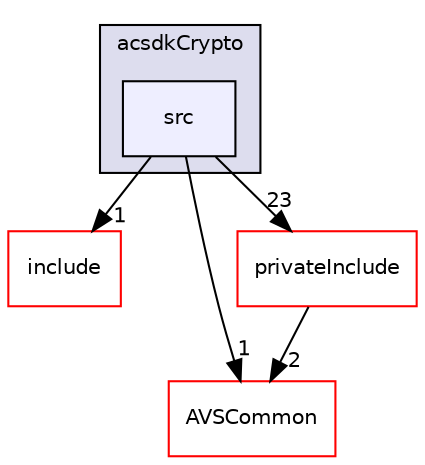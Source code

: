 digraph "/workplace/avs-device-sdk/core/Crypto/acsdkCrypto/src" {
  compound=true
  node [ fontsize="10", fontname="Helvetica"];
  edge [ labelfontsize="10", labelfontname="Helvetica"];
  subgraph clusterdir_6418a0282efa709f01c16160744ac46c {
    graph [ bgcolor="#ddddee", pencolor="black", label="acsdkCrypto" fontname="Helvetica", fontsize="10", URL="dir_6418a0282efa709f01c16160744ac46c.html"]
  dir_015759be97b1897f880b100443ac6db6 [shape=box, label="src", style="filled", fillcolor="#eeeeff", pencolor="black", URL="dir_015759be97b1897f880b100443ac6db6.html"];
  }
  dir_1f2919b7b7b3e8010de021fadbd93175 [shape=box label="include" fillcolor="white" style="filled" color="red" URL="dir_1f2919b7b7b3e8010de021fadbd93175.html"];
  dir_13e65effb2bde530b17b3d5eefcd0266 [shape=box label="AVSCommon" fillcolor="white" style="filled" color="red" URL="dir_13e65effb2bde530b17b3d5eefcd0266.html"];
  dir_584aed27a77590cddd7a24a81ab43c88 [shape=box label="privateInclude" fillcolor="white" style="filled" color="red" URL="dir_584aed27a77590cddd7a24a81ab43c88.html"];
  dir_015759be97b1897f880b100443ac6db6->dir_1f2919b7b7b3e8010de021fadbd93175 [headlabel="1", labeldistance=1.5 headhref="dir_000611_000609.html"];
  dir_015759be97b1897f880b100443ac6db6->dir_13e65effb2bde530b17b3d5eefcd0266 [headlabel="1", labeldistance=1.5 headhref="dir_000611_000017.html"];
  dir_015759be97b1897f880b100443ac6db6->dir_584aed27a77590cddd7a24a81ab43c88 [headlabel="23", labeldistance=1.5 headhref="dir_000611_000584.html"];
  dir_584aed27a77590cddd7a24a81ab43c88->dir_13e65effb2bde530b17b3d5eefcd0266 [headlabel="2", labeldistance=1.5 headhref="dir_000584_000017.html"];
}
